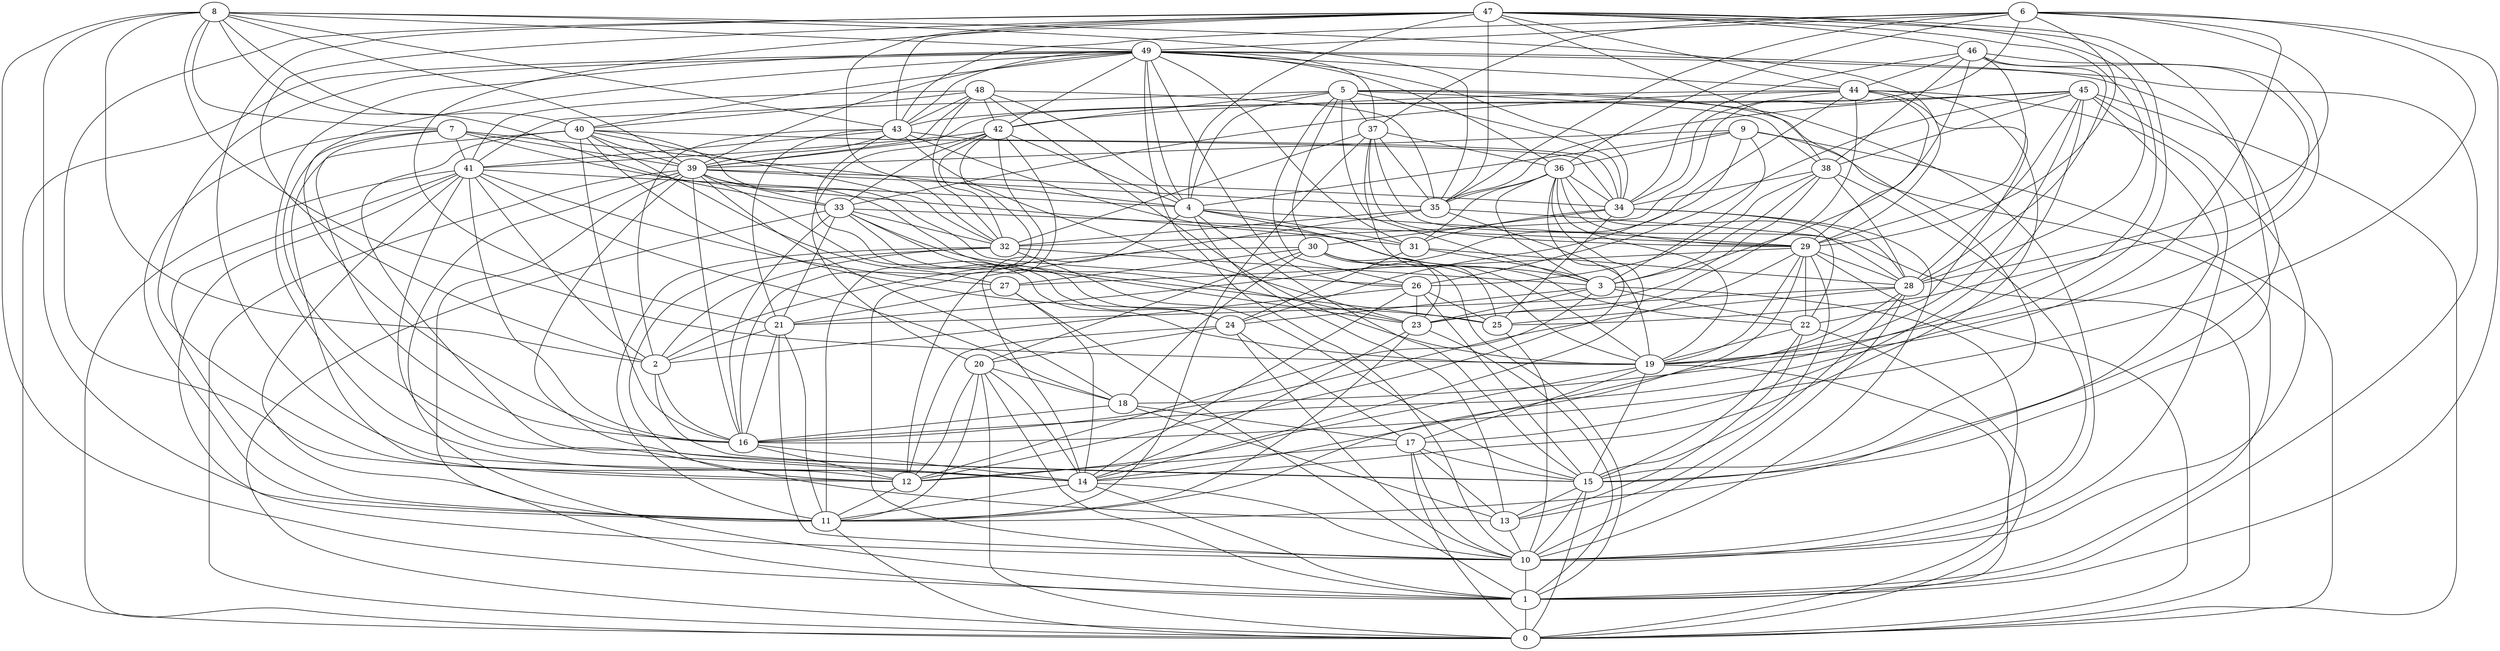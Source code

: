digraph GG_graph {

subgraph G_graph {
edge [color = black]
"35" -> "32" [dir = none]
"27" -> "21" [dir = none]
"27" -> "1" [dir = none]
"22" -> "19" [dir = none]
"21" -> "11" [dir = none]
"21" -> "2" [dir = none]
"19" -> "12" [dir = none]
"19" -> "15" [dir = none]
"44" -> "23" [dir = none]
"44" -> "10" [dir = none]
"44" -> "29" [dir = none]
"12" -> "11" [dir = none]
"32" -> "2" [dir = none]
"32" -> "3" [dir = none]
"26" -> "2" [dir = none]
"26" -> "23" [dir = none]
"15" -> "0" [dir = none]
"5" -> "38" [dir = none]
"5" -> "3" [dir = none]
"5" -> "34" [dir = none]
"5" -> "26" [dir = none]
"5" -> "15" [dir = none]
"46" -> "3" [dir = none]
"46" -> "38" [dir = none]
"46" -> "28" [dir = none]
"46" -> "34" [dir = none]
"48" -> "42" [dir = none]
"48" -> "32" [dir = none]
"48" -> "39" [dir = none]
"48" -> "40" [dir = none]
"48" -> "41" [dir = none]
"48" -> "35" [dir = none]
"13" -> "10" [dir = none]
"37" -> "29" [dir = none]
"37" -> "25" [dir = none]
"37" -> "36" [dir = none]
"37" -> "11" [dir = none]
"7" -> "31" [dir = none]
"7" -> "41" [dir = none]
"7" -> "14" [dir = none]
"7" -> "11" [dir = none]
"10" -> "1" [dir = none]
"31" -> "3" [dir = none]
"31" -> "28" [dir = none]
"9" -> "36" [dir = none]
"9" -> "1" [dir = none]
"9" -> "3" [dir = none]
"9" -> "4" [dir = none]
"9" -> "24" [dir = none]
"33" -> "0" [dir = none]
"8" -> "1" [dir = none]
"8" -> "11" [dir = none]
"8" -> "40" [dir = none]
"8" -> "43" [dir = none]
"8" -> "33" [dir = none]
"8" -> "29" [dir = none]
"8" -> "35" [dir = none]
"8" -> "2" [dir = none]
"38" -> "3" [dir = none]
"39" -> "18" [dir = none]
"39" -> "19" [dir = none]
"39" -> "0" [dir = none]
"39" -> "34" [dir = none]
"39" -> "16" [dir = none]
"39" -> "33" [dir = none]
"14" -> "10" [dir = none]
"34" -> "25" [dir = none]
"34" -> "31" [dir = none]
"34" -> "30" [dir = none]
"42" -> "33" [dir = none]
"42" -> "11" [dir = none]
"42" -> "20" [dir = none]
"49" -> "26" [dir = none]
"49" -> "31" [dir = none]
"49" -> "36" [dir = none]
"49" -> "10" [dir = none]
"49" -> "0" [dir = none]
"49" -> "4" [dir = none]
"49" -> "42" [dir = none]
"49" -> "40" [dir = none]
"49" -> "39" [dir = none]
"49" -> "14" [dir = none]
"4" -> "13" [dir = none]
"4" -> "19" [dir = none]
"4" -> "31" [dir = none]
"43" -> "24" [dir = none]
"43" -> "41" [dir = none]
"43" -> "39" [dir = none]
"43" -> "34" [dir = none]
"36" -> "14" [dir = none]
"36" -> "34" [dir = none]
"36" -> "12" [dir = none]
"36" -> "29" [dir = none]
"36" -> "22" [dir = none]
"29" -> "0" [dir = none]
"29" -> "15" [dir = none]
"29" -> "22" [dir = none]
"29" -> "28" [dir = none]
"29" -> "27" [dir = none]
"29" -> "19" [dir = none]
"24" -> "17" [dir = none]
"24" -> "10" [dir = none]
"30" -> "20" [dir = none]
"30" -> "23" [dir = none]
"30" -> "18" [dir = none]
"30" -> "1" [dir = none]
"30" -> "2" [dir = none]
"45" -> "10" [dir = none]
"45" -> "38" [dir = none]
"45" -> "26" [dir = none]
"6" -> "29" [dir = none]
"6" -> "35" [dir = none]
"6" -> "19" [dir = none]
"6" -> "16" [dir = none]
"6" -> "37" [dir = none]
"6" -> "28" [dir = none]
"6" -> "1" [dir = none]
"6" -> "49" [dir = none]
"3" -> "23" [dir = none]
"3" -> "22" [dir = none]
"3" -> "24" [dir = none]
"3" -> "1" [dir = none]
"40" -> "32" [dir = none]
"40" -> "12" [dir = none]
"40" -> "25" [dir = none]
"40" -> "16" [dir = none]
"40" -> "39" [dir = none]
"40" -> "34" [dir = none]
"40" -> "26" [dir = none]
"17" -> "0" [dir = none]
"17" -> "12" [dir = none]
"41" -> "1" [dir = none]
"41" -> "27" [dir = none]
"41" -> "0" [dir = none]
"28" -> "10" [dir = none]
"28" -> "25" [dir = none]
"28" -> "13" [dir = none]
"20" -> "0" [dir = none]
"20" -> "12" [dir = none]
"20" -> "1" [dir = none]
"20" -> "18" [dir = none]
"16" -> "14" [dir = none]
"47" -> "19" [dir = none]
"47" -> "25" [dir = none]
"47" -> "38" [dir = none]
"47" -> "28" [dir = none]
"2" -> "16" [dir = none]
"41" -> "13" [dir = none]
"7" -> "16" [dir = none]
"45" -> "11" [dir = none]
"35" -> "28" [dir = none]
"47" -> "32" [dir = none]
"49" -> "16" [dir = none]
"37" -> "0" [dir = none]
"31" -> "24" [dir = none]
"49" -> "44" [dir = none]
"27" -> "14" [dir = none]
"42" -> "16" [dir = none]
"46" -> "16" [dir = none]
"47" -> "44" [dir = none]
"33" -> "23" [dir = none]
"47" -> "4" [dir = none]
"39" -> "14" [dir = none]
"15" -> "13" [dir = none]
"2" -> "15" [dir = none]
"6" -> "36" [dir = none]
"44" -> "34" [dir = none]
"33" -> "29" [dir = none]
"16" -> "12" [dir = none]
"49" -> "1" [dir = none]
"43" -> "23" [dir = none]
"38" -> "10" [dir = none]
"42" -> "32" [dir = none]
"38" -> "34" [dir = none]
"4" -> "29" [dir = none]
"32" -> "12" [dir = none]
"29" -> "11" [dir = none]
"35" -> "12" [dir = none]
"46" -> "18" [dir = none]
"28" -> "23" [dir = none]
"25" -> "10" [dir = none]
"45" -> "19" [dir = none]
"40" -> "27" [dir = none]
"48" -> "4" [dir = none]
"41" -> "18" [dir = none]
"11" -> "0" [dir = none]
"47" -> "43" [dir = none]
"44" -> "14" [dir = none]
"45" -> "17" [dir = none]
"36" -> "3" [dir = none]
"35" -> "19" [dir = none]
"47" -> "15" [dir = none]
"48" -> "43" [dir = none]
"47" -> "46" [dir = none]
"19" -> "17" [dir = none]
"47" -> "14" [dir = none]
"34" -> "10" [dir = none]
"36" -> "31" [dir = none]
"49" -> "15" [dir = none]
"44" -> "33" [dir = none]
"15" -> "10" [dir = none]
"46" -> "29" [dir = none]
"18" -> "13" [dir = none]
"8" -> "7" [dir = none]
"49" -> "37" [dir = none]
"33" -> "21" [dir = none]
"8" -> "19" [dir = none]
"38" -> "28" [dir = none]
"21" -> "16" [dir = none]
"47" -> "21" [dir = none]
"5" -> "42" [dir = none]
"37" -> "32" [dir = none]
"22" -> "0" [dir = none]
"26" -> "25" [dir = none]
"7" -> "39" [dir = none]
"30" -> "22" [dir = none]
"40" -> "15" [dir = none]
"46" -> "44" [dir = none]
"24" -> "20" [dir = none]
"47" -> "2" [dir = none]
"26" -> "14" [dir = none]
"44" -> "21" [dir = none]
"36" -> "35" [dir = none]
"22" -> "13" [dir = none]
"5" -> "37" [dir = none]
"1" -> "0" [dir = none]
"33" -> "25" [dir = none]
"41" -> "2" [dir = none]
"5" -> "4" [dir = none]
"4" -> "15" [dir = none]
"5" -> "30" [dir = none]
"45" -> "39" [dir = none]
"3" -> "12" [dir = none]
"22" -> "15" [dir = none]
"18" -> "17" [dir = none]
"42" -> "41" [dir = none]
"38" -> "26" [dir = none]
"41" -> "4" [dir = none]
"41" -> "10" [dir = none]
"32" -> "15" [dir = none]
"6" -> "32" [dir = none]
"17" -> "10" [dir = none]
"5" -> "41" [dir = none]
"24" -> "12" [dir = none]
"45" -> "43" [dir = none]
"30" -> "19" [dir = none]
"23" -> "1" [dir = none]
"7" -> "4" [dir = none]
"49" -> "34" [dir = none]
"44" -> "22" [dir = none]
"45" -> "0" [dir = none]
"38" -> "21" [dir = none]
"49" -> "43" [dir = none]
"5" -> "10" [dir = none]
"30" -> "27" [dir = none]
"17" -> "15" [dir = none]
"23" -> "11" [dir = none]
"19" -> "0" [dir = none]
"26" -> "15" [dir = none]
"33" -> "24" [dir = none]
"42" -> "4" [dir = none]
"9" -> "0" [dir = none]
"39" -> "35" [dir = none]
"42" -> "10" [dir = none]
"6" -> "43" [dir = none]
"49" -> "12" [dir = none]
"33" -> "32" [dir = none]
"43" -> "21" [dir = none]
"32" -> "11" [dir = none]
"18" -> "16" [dir = none]
"47" -> "35" [dir = none]
"20" -> "11" [dir = none]
"23" -> "14" [dir = none]
"48" -> "19" [dir = none]
"43" -> "2" [dir = none]
"8" -> "39" [dir = none]
"47" -> "12" [dir = none]
"8" -> "49" [dir = none]
"21" -> "10" [dir = none]
"34" -> "28" [dir = none]
"39" -> "11" [dir = none]
"14" -> "11" [dir = none]
"45" -> "35" [dir = none]
"33" -> "16" [dir = none]
"4" -> "14" [dir = none]
"17" -> "13" [dir = none]
"20" -> "14" [dir = none]
"29" -> "16" [dir = none]
"37" -> "35" [dir = none]
"9" -> "39" [dir = none]
"39" -> "23" [dir = none]
"45" -> "28" [dir = none]
"36" -> "19" [dir = none]
"39" -> "1" [dir = none]
"14" -> "1" [dir = none]
"44" -> "42" [dir = none]
"43" -> "3" [dir = none]
"41" -> "16" [dir = none]
"28" -> "14" [dir = none]
"41" -> "11" [dir = none]
}

}
